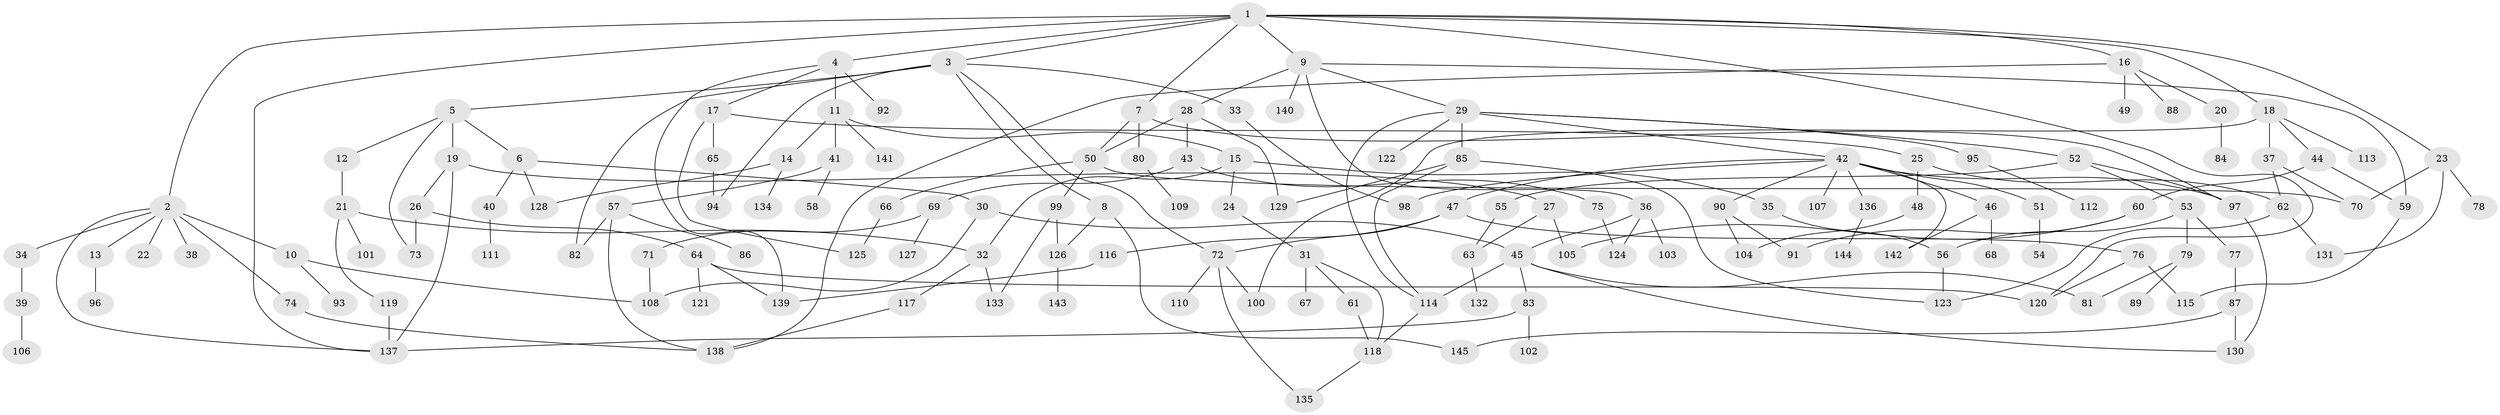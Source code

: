 // Generated by graph-tools (version 1.1) at 2025/49/03/09/25 03:49:25]
// undirected, 145 vertices, 197 edges
graph export_dot {
graph [start="1"]
  node [color=gray90,style=filled];
  1;
  2;
  3;
  4;
  5;
  6;
  7;
  8;
  9;
  10;
  11;
  12;
  13;
  14;
  15;
  16;
  17;
  18;
  19;
  20;
  21;
  22;
  23;
  24;
  25;
  26;
  27;
  28;
  29;
  30;
  31;
  32;
  33;
  34;
  35;
  36;
  37;
  38;
  39;
  40;
  41;
  42;
  43;
  44;
  45;
  46;
  47;
  48;
  49;
  50;
  51;
  52;
  53;
  54;
  55;
  56;
  57;
  58;
  59;
  60;
  61;
  62;
  63;
  64;
  65;
  66;
  67;
  68;
  69;
  70;
  71;
  72;
  73;
  74;
  75;
  76;
  77;
  78;
  79;
  80;
  81;
  82;
  83;
  84;
  85;
  86;
  87;
  88;
  89;
  90;
  91;
  92;
  93;
  94;
  95;
  96;
  97;
  98;
  99;
  100;
  101;
  102;
  103;
  104;
  105;
  106;
  107;
  108;
  109;
  110;
  111;
  112;
  113;
  114;
  115;
  116;
  117;
  118;
  119;
  120;
  121;
  122;
  123;
  124;
  125;
  126;
  127;
  128;
  129;
  130;
  131;
  132;
  133;
  134;
  135;
  136;
  137;
  138;
  139;
  140;
  141;
  142;
  143;
  144;
  145;
  1 -- 2;
  1 -- 3;
  1 -- 4;
  1 -- 7;
  1 -- 9;
  1 -- 16;
  1 -- 18;
  1 -- 23;
  1 -- 120;
  1 -- 137;
  2 -- 10;
  2 -- 13;
  2 -- 22;
  2 -- 34;
  2 -- 38;
  2 -- 74;
  2 -- 137;
  3 -- 5;
  3 -- 8;
  3 -- 33;
  3 -- 94;
  3 -- 72;
  3 -- 82;
  4 -- 11;
  4 -- 17;
  4 -- 92;
  4 -- 139;
  5 -- 6;
  5 -- 12;
  5 -- 19;
  5 -- 73;
  6 -- 30;
  6 -- 40;
  6 -- 128;
  7 -- 80;
  7 -- 50;
  7 -- 97;
  8 -- 126;
  8 -- 145;
  9 -- 28;
  9 -- 29;
  9 -- 36;
  9 -- 59;
  9 -- 140;
  10 -- 93;
  10 -- 108;
  11 -- 14;
  11 -- 15;
  11 -- 41;
  11 -- 141;
  12 -- 21;
  13 -- 96;
  14 -- 134;
  14 -- 128;
  15 -- 24;
  15 -- 32;
  15 -- 35;
  16 -- 20;
  16 -- 49;
  16 -- 88;
  16 -- 138;
  17 -- 25;
  17 -- 65;
  17 -- 125;
  18 -- 37;
  18 -- 44;
  18 -- 113;
  18 -- 100;
  19 -- 26;
  19 -- 27;
  19 -- 137;
  20 -- 84;
  21 -- 101;
  21 -- 119;
  21 -- 32;
  23 -- 70;
  23 -- 78;
  23 -- 131;
  24 -- 31;
  25 -- 48;
  25 -- 62;
  26 -- 64;
  26 -- 73;
  27 -- 63;
  27 -- 105;
  28 -- 43;
  28 -- 50;
  28 -- 129;
  29 -- 42;
  29 -- 52;
  29 -- 85;
  29 -- 95;
  29 -- 122;
  29 -- 114;
  30 -- 45;
  30 -- 108;
  31 -- 61;
  31 -- 67;
  31 -- 118;
  32 -- 117;
  32 -- 133;
  33 -- 98;
  34 -- 39;
  35 -- 56;
  36 -- 103;
  36 -- 45;
  36 -- 124;
  37 -- 62;
  37 -- 70;
  39 -- 106;
  40 -- 111;
  41 -- 57;
  41 -- 58;
  42 -- 46;
  42 -- 47;
  42 -- 51;
  42 -- 90;
  42 -- 107;
  42 -- 136;
  42 -- 97;
  42 -- 98;
  42 -- 142;
  43 -- 69;
  43 -- 75;
  44 -- 60;
  44 -- 59;
  45 -- 81;
  45 -- 83;
  45 -- 130;
  45 -- 114;
  46 -- 68;
  46 -- 142;
  47 -- 72;
  47 -- 76;
  47 -- 116;
  48 -- 104;
  50 -- 66;
  50 -- 99;
  50 -- 70;
  51 -- 54;
  52 -- 53;
  52 -- 55;
  52 -- 97;
  53 -- 56;
  53 -- 77;
  53 -- 79;
  55 -- 63;
  56 -- 123;
  57 -- 82;
  57 -- 86;
  57 -- 138;
  59 -- 115;
  60 -- 105;
  60 -- 91;
  61 -- 118;
  62 -- 123;
  62 -- 131;
  63 -- 132;
  64 -- 120;
  64 -- 121;
  64 -- 139;
  65 -- 94;
  66 -- 125;
  69 -- 71;
  69 -- 127;
  71 -- 108;
  72 -- 100;
  72 -- 110;
  72 -- 135;
  74 -- 138;
  75 -- 124;
  76 -- 115;
  76 -- 120;
  77 -- 87;
  79 -- 89;
  79 -- 81;
  80 -- 109;
  83 -- 102;
  83 -- 137;
  85 -- 114;
  85 -- 129;
  85 -- 123;
  87 -- 130;
  87 -- 145;
  90 -- 91;
  90 -- 104;
  95 -- 112;
  97 -- 130;
  99 -- 133;
  99 -- 126;
  114 -- 118;
  116 -- 139;
  117 -- 138;
  118 -- 135;
  119 -- 137;
  126 -- 143;
  136 -- 144;
}
